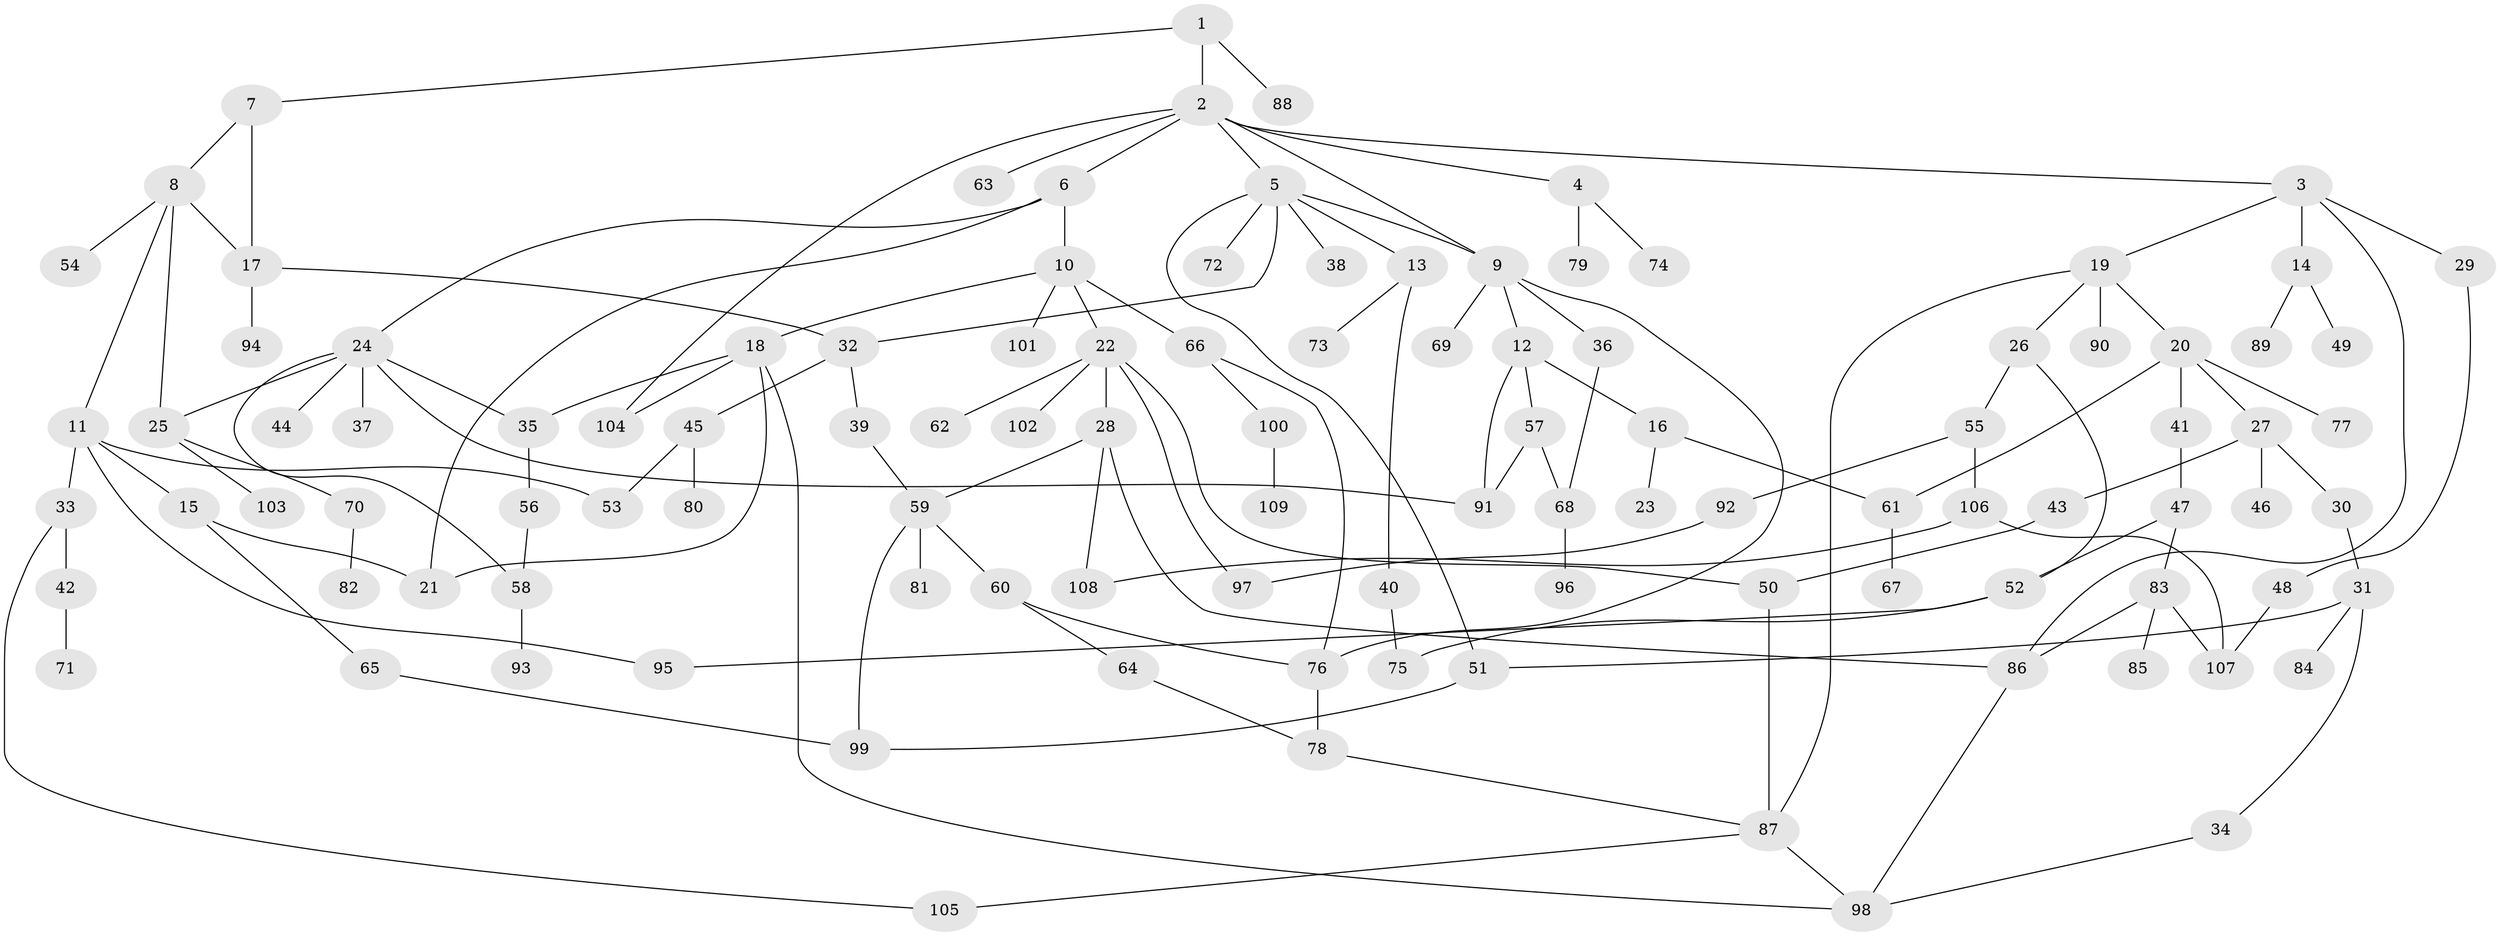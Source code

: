 // coarse degree distribution, {2: 0.18666666666666668, 7: 0.04, 6: 0.06666666666666667, 5: 0.06666666666666667, 4: 0.16, 3: 0.2, 1: 0.28}
// Generated by graph-tools (version 1.1) at 2025/51/02/27/25 19:51:38]
// undirected, 109 vertices, 145 edges
graph export_dot {
graph [start="1"]
  node [color=gray90,style=filled];
  1;
  2;
  3;
  4;
  5;
  6;
  7;
  8;
  9;
  10;
  11;
  12;
  13;
  14;
  15;
  16;
  17;
  18;
  19;
  20;
  21;
  22;
  23;
  24;
  25;
  26;
  27;
  28;
  29;
  30;
  31;
  32;
  33;
  34;
  35;
  36;
  37;
  38;
  39;
  40;
  41;
  42;
  43;
  44;
  45;
  46;
  47;
  48;
  49;
  50;
  51;
  52;
  53;
  54;
  55;
  56;
  57;
  58;
  59;
  60;
  61;
  62;
  63;
  64;
  65;
  66;
  67;
  68;
  69;
  70;
  71;
  72;
  73;
  74;
  75;
  76;
  77;
  78;
  79;
  80;
  81;
  82;
  83;
  84;
  85;
  86;
  87;
  88;
  89;
  90;
  91;
  92;
  93;
  94;
  95;
  96;
  97;
  98;
  99;
  100;
  101;
  102;
  103;
  104;
  105;
  106;
  107;
  108;
  109;
  1 -- 2;
  1 -- 7;
  1 -- 88;
  2 -- 3;
  2 -- 4;
  2 -- 5;
  2 -- 6;
  2 -- 9;
  2 -- 63;
  2 -- 104;
  3 -- 14;
  3 -- 19;
  3 -- 29;
  3 -- 86;
  4 -- 74;
  4 -- 79;
  5 -- 13;
  5 -- 38;
  5 -- 51;
  5 -- 72;
  5 -- 32;
  5 -- 9;
  6 -- 10;
  6 -- 24;
  6 -- 21;
  7 -- 8;
  7 -- 17;
  8 -- 11;
  8 -- 17;
  8 -- 25;
  8 -- 54;
  9 -- 12;
  9 -- 36;
  9 -- 69;
  9 -- 76;
  10 -- 18;
  10 -- 22;
  10 -- 66;
  10 -- 101;
  11 -- 15;
  11 -- 33;
  11 -- 53;
  11 -- 95;
  12 -- 16;
  12 -- 57;
  12 -- 91;
  13 -- 40;
  13 -- 73;
  14 -- 49;
  14 -- 89;
  15 -- 65;
  15 -- 21;
  16 -- 23;
  16 -- 61;
  17 -- 32;
  17 -- 94;
  18 -- 21;
  18 -- 104;
  18 -- 35;
  18 -- 98;
  19 -- 20;
  19 -- 26;
  19 -- 87;
  19 -- 90;
  20 -- 27;
  20 -- 41;
  20 -- 77;
  20 -- 61;
  22 -- 28;
  22 -- 62;
  22 -- 97;
  22 -- 102;
  22 -- 50;
  24 -- 35;
  24 -- 37;
  24 -- 44;
  24 -- 58;
  24 -- 91;
  24 -- 25;
  25 -- 70;
  25 -- 103;
  26 -- 55;
  26 -- 52;
  27 -- 30;
  27 -- 43;
  27 -- 46;
  28 -- 59;
  28 -- 108;
  28 -- 86;
  29 -- 48;
  30 -- 31;
  31 -- 34;
  31 -- 84;
  31 -- 51;
  32 -- 39;
  32 -- 45;
  33 -- 42;
  33 -- 105;
  34 -- 98;
  35 -- 56;
  36 -- 68;
  39 -- 59;
  40 -- 75;
  41 -- 47;
  42 -- 71;
  43 -- 50;
  45 -- 80;
  45 -- 53;
  47 -- 52;
  47 -- 83;
  48 -- 107;
  50 -- 87;
  51 -- 99;
  52 -- 95;
  52 -- 75;
  55 -- 92;
  55 -- 106;
  56 -- 58;
  57 -- 91;
  57 -- 68;
  58 -- 93;
  59 -- 60;
  59 -- 81;
  59 -- 99;
  60 -- 64;
  60 -- 76;
  61 -- 67;
  64 -- 78;
  65 -- 99;
  66 -- 100;
  66 -- 76;
  68 -- 96;
  70 -- 82;
  76 -- 78;
  78 -- 87;
  83 -- 85;
  83 -- 107;
  83 -- 86;
  86 -- 98;
  87 -- 98;
  87 -- 105;
  92 -- 97;
  100 -- 109;
  106 -- 108;
  106 -- 107;
}
